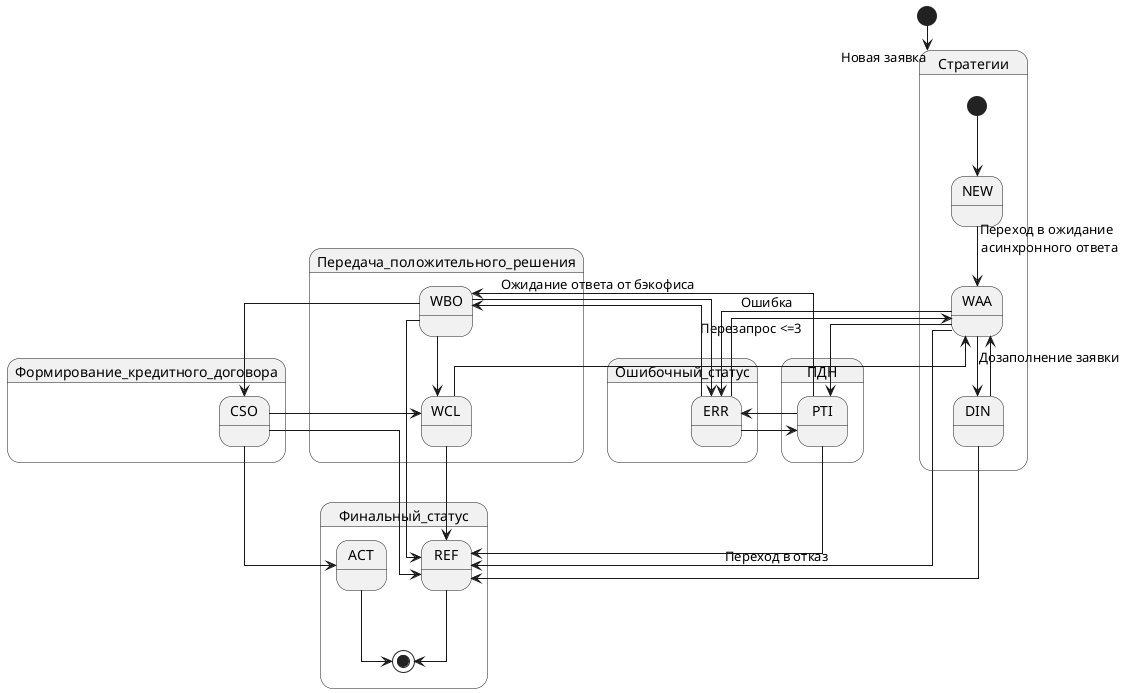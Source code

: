 @startuml
skinparam Linetype ortho


[*] --> Стратегии : Новая заявка

state Стратегии {
    [*] --> NEW
    NEW --> WAA : Переход в ожидание \n асинхронного ответа
    WAA --> DIN: Дозаполнение заявки
    DIN --> WAA


}
state ПДН {
    WAA --> PTI


}

state Передача_положительного_решения {
    PTI --> WBO: Ожидание ответа от бэкофиса

    WBO --> WCL
    WCL --> WAA
}

state Формирование_кредитного_договора {
    WBO --> CSO

    CSO --> WCL
}

state Ошибочный_статус {
WAA --> ERR: Ошибка
ERR --> WAA: Перезапрос <=3
PTI --> ERR
ERR --> PTI
WBO --> ERR
ERR --> WBO
}

state Финальный_статус {
DIN --> REF
CSO --> ACT
WAA --> REF: Переход в отказ
PTI --> REF
WBO --> REF
WCL --> REF
CSO --> REF
REF --> [*]
ACT --> [*]
}


@enduml
